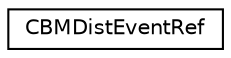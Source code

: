 digraph "Graphical Class Hierarchy"
{
 // LATEX_PDF_SIZE
  edge [fontname="Helvetica",fontsize="10",labelfontname="Helvetica",labelfontsize="10"];
  node [fontname="Helvetica",fontsize="10",shape=record];
  rankdir="LR";
  Node0 [label="CBMDistEventRef",height=0.2,width=0.4,color="black", fillcolor="white", style="filled",URL="$classmoja_1_1modules_1_1cbm_1_1CBMDistEventRef.html",tooltip=" "];
}
